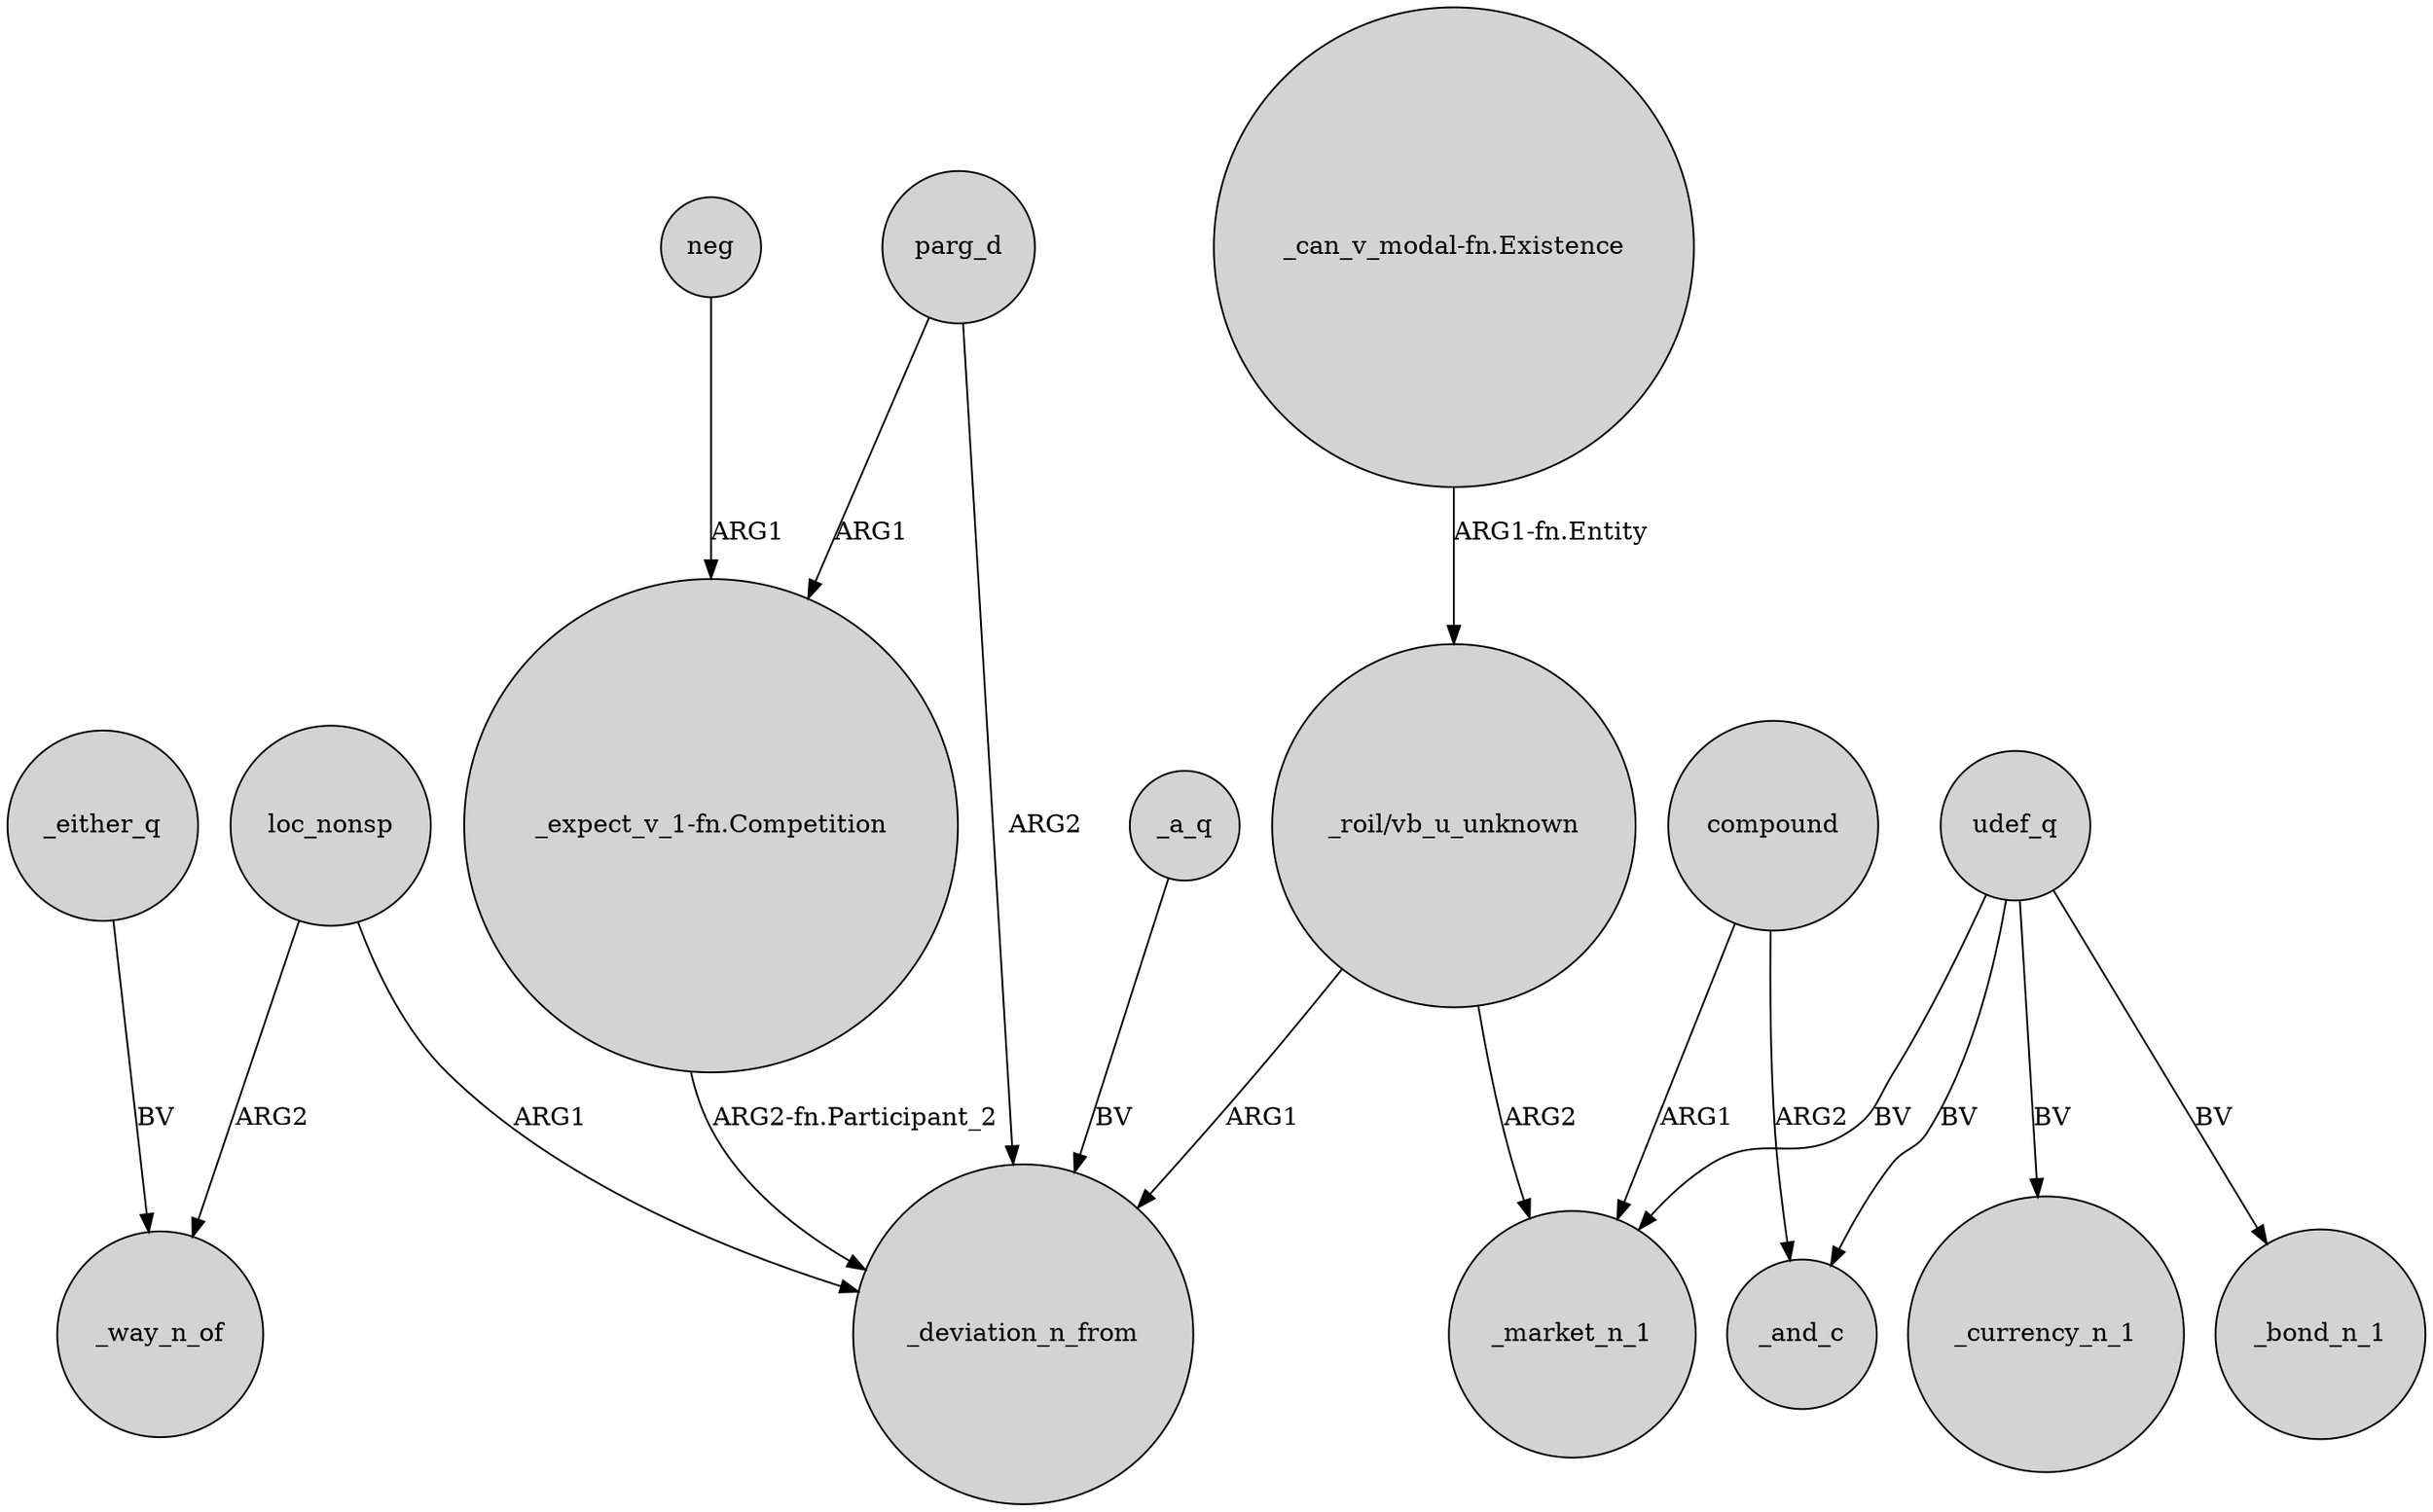 digraph {
	node [shape=circle style=filled]
	loc_nonsp -> _way_n_of [label=ARG2]
	udef_q -> _currency_n_1 [label=BV]
	"_roil/vb_u_unknown" -> _deviation_n_from [label=ARG1]
	udef_q -> _market_n_1 [label=BV]
	_a_q -> _deviation_n_from [label=BV]
	udef_q -> _and_c [label=BV]
	udef_q -> _bond_n_1 [label=BV]
	compound -> _and_c [label=ARG2]
	compound -> _market_n_1 [label=ARG1]
	"_roil/vb_u_unknown" -> _market_n_1 [label=ARG2]
	"_can_v_modal-fn.Existence" -> "_roil/vb_u_unknown" [label="ARG1-fn.Entity"]
	_either_q -> _way_n_of [label=BV]
	neg -> "_expect_v_1-fn.Competition" [label=ARG1]
	loc_nonsp -> _deviation_n_from [label=ARG1]
	parg_d -> "_expect_v_1-fn.Competition" [label=ARG1]
	"_expect_v_1-fn.Competition" -> _deviation_n_from [label="ARG2-fn.Participant_2"]
	parg_d -> _deviation_n_from [label=ARG2]
}
